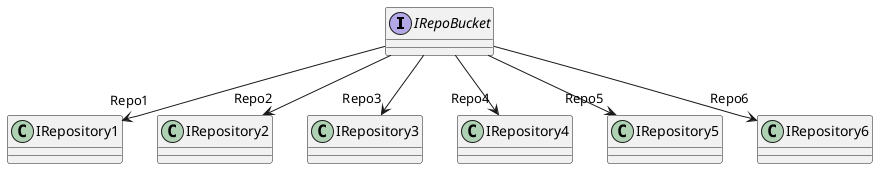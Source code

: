 @startuml
interface IRepoBucket {
}
IRepoBucket --> "Repo1" IRepository1
IRepoBucket --> "Repo2" IRepository2
IRepoBucket --> "Repo3" IRepository3
IRepoBucket --> "Repo4" IRepository4
IRepoBucket --> "Repo5" IRepository5
IRepoBucket --> "Repo6" IRepository6
@enduml
